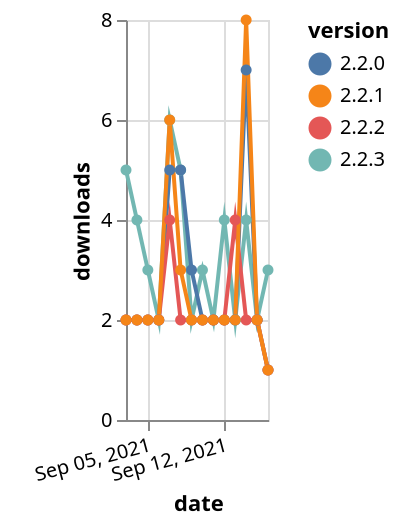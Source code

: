 {"$schema": "https://vega.github.io/schema/vega-lite/v5.json", "description": "A simple bar chart with embedded data.", "data": {"values": [{"date": "2021-09-03", "total": 2877, "delta": 5, "version": "2.2.3"}, {"date": "2021-09-04", "total": 2881, "delta": 4, "version": "2.2.3"}, {"date": "2021-09-05", "total": 2884, "delta": 3, "version": "2.2.3"}, {"date": "2021-09-06", "total": 2886, "delta": 2, "version": "2.2.3"}, {"date": "2021-09-07", "total": 2892, "delta": 6, "version": "2.2.3"}, {"date": "2021-09-08", "total": 2897, "delta": 5, "version": "2.2.3"}, {"date": "2021-09-09", "total": 2899, "delta": 2, "version": "2.2.3"}, {"date": "2021-09-10", "total": 2902, "delta": 3, "version": "2.2.3"}, {"date": "2021-09-11", "total": 2904, "delta": 2, "version": "2.2.3"}, {"date": "2021-09-12", "total": 2908, "delta": 4, "version": "2.2.3"}, {"date": "2021-09-13", "total": 2910, "delta": 2, "version": "2.2.3"}, {"date": "2021-09-14", "total": 2914, "delta": 4, "version": "2.2.3"}, {"date": "2021-09-15", "total": 2916, "delta": 2, "version": "2.2.3"}, {"date": "2021-09-16", "total": 2919, "delta": 3, "version": "2.2.3"}, {"date": "2021-09-03", "total": 3117, "delta": 2, "version": "2.2.0"}, {"date": "2021-09-04", "total": 3119, "delta": 2, "version": "2.2.0"}, {"date": "2021-09-05", "total": 3121, "delta": 2, "version": "2.2.0"}, {"date": "2021-09-06", "total": 3123, "delta": 2, "version": "2.2.0"}, {"date": "2021-09-07", "total": 3128, "delta": 5, "version": "2.2.0"}, {"date": "2021-09-08", "total": 3133, "delta": 5, "version": "2.2.0"}, {"date": "2021-09-09", "total": 3136, "delta": 3, "version": "2.2.0"}, {"date": "2021-09-10", "total": 3138, "delta": 2, "version": "2.2.0"}, {"date": "2021-09-11", "total": 3140, "delta": 2, "version": "2.2.0"}, {"date": "2021-09-12", "total": 3142, "delta": 2, "version": "2.2.0"}, {"date": "2021-09-13", "total": 3144, "delta": 2, "version": "2.2.0"}, {"date": "2021-09-14", "total": 3151, "delta": 7, "version": "2.2.0"}, {"date": "2021-09-15", "total": 3153, "delta": 2, "version": "2.2.0"}, {"date": "2021-09-16", "total": 3154, "delta": 1, "version": "2.2.0"}, {"date": "2021-09-03", "total": 1231, "delta": 2, "version": "2.2.2"}, {"date": "2021-09-04", "total": 1233, "delta": 2, "version": "2.2.2"}, {"date": "2021-09-05", "total": 1235, "delta": 2, "version": "2.2.2"}, {"date": "2021-09-06", "total": 1237, "delta": 2, "version": "2.2.2"}, {"date": "2021-09-07", "total": 1241, "delta": 4, "version": "2.2.2"}, {"date": "2021-09-08", "total": 1243, "delta": 2, "version": "2.2.2"}, {"date": "2021-09-09", "total": 1245, "delta": 2, "version": "2.2.2"}, {"date": "2021-09-10", "total": 1247, "delta": 2, "version": "2.2.2"}, {"date": "2021-09-11", "total": 1249, "delta": 2, "version": "2.2.2"}, {"date": "2021-09-12", "total": 1251, "delta": 2, "version": "2.2.2"}, {"date": "2021-09-13", "total": 1255, "delta": 4, "version": "2.2.2"}, {"date": "2021-09-14", "total": 1257, "delta": 2, "version": "2.2.2"}, {"date": "2021-09-15", "total": 1259, "delta": 2, "version": "2.2.2"}, {"date": "2021-09-16", "total": 1260, "delta": 1, "version": "2.2.2"}, {"date": "2021-09-03", "total": 2914, "delta": 2, "version": "2.2.1"}, {"date": "2021-09-04", "total": 2916, "delta": 2, "version": "2.2.1"}, {"date": "2021-09-05", "total": 2918, "delta": 2, "version": "2.2.1"}, {"date": "2021-09-06", "total": 2920, "delta": 2, "version": "2.2.1"}, {"date": "2021-09-07", "total": 2926, "delta": 6, "version": "2.2.1"}, {"date": "2021-09-08", "total": 2929, "delta": 3, "version": "2.2.1"}, {"date": "2021-09-09", "total": 2931, "delta": 2, "version": "2.2.1"}, {"date": "2021-09-10", "total": 2933, "delta": 2, "version": "2.2.1"}, {"date": "2021-09-11", "total": 2935, "delta": 2, "version": "2.2.1"}, {"date": "2021-09-12", "total": 2937, "delta": 2, "version": "2.2.1"}, {"date": "2021-09-13", "total": 2939, "delta": 2, "version": "2.2.1"}, {"date": "2021-09-14", "total": 2947, "delta": 8, "version": "2.2.1"}, {"date": "2021-09-15", "total": 2949, "delta": 2, "version": "2.2.1"}, {"date": "2021-09-16", "total": 2950, "delta": 1, "version": "2.2.1"}]}, "width": "container", "mark": {"type": "line", "point": {"filled": true}}, "encoding": {"x": {"field": "date", "type": "temporal", "timeUnit": "yearmonthdate", "title": "date", "axis": {"labelAngle": -15}}, "y": {"field": "delta", "type": "quantitative", "title": "downloads"}, "color": {"field": "version", "type": "nominal"}, "tooltip": {"field": "delta"}}}